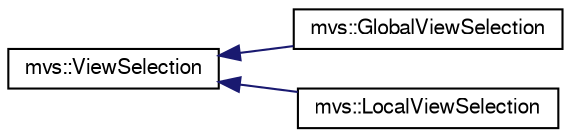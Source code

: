 digraph "Graphical Class Hierarchy"
{
  edge [fontname="FreeSans",fontsize="10",labelfontname="FreeSans",labelfontsize="10"];
  node [fontname="FreeSans",fontsize="10",shape=record];
  rankdir="LR";
  Node0 [label="mvs::ViewSelection",height=0.2,width=0.4,color="black", fillcolor="white", style="filled",URL="$classmvs_1_1_view_selection.html"];
  Node0 -> Node1 [dir="back",color="midnightblue",fontsize="10",style="solid",fontname="FreeSans"];
  Node1 [label="mvs::GlobalViewSelection",height=0.2,width=0.4,color="black", fillcolor="white", style="filled",URL="$classmvs_1_1_global_view_selection.html"];
  Node0 -> Node2 [dir="back",color="midnightblue",fontsize="10",style="solid",fontname="FreeSans"];
  Node2 [label="mvs::LocalViewSelection",height=0.2,width=0.4,color="black", fillcolor="white", style="filled",URL="$classmvs_1_1_local_view_selection.html"];
}
